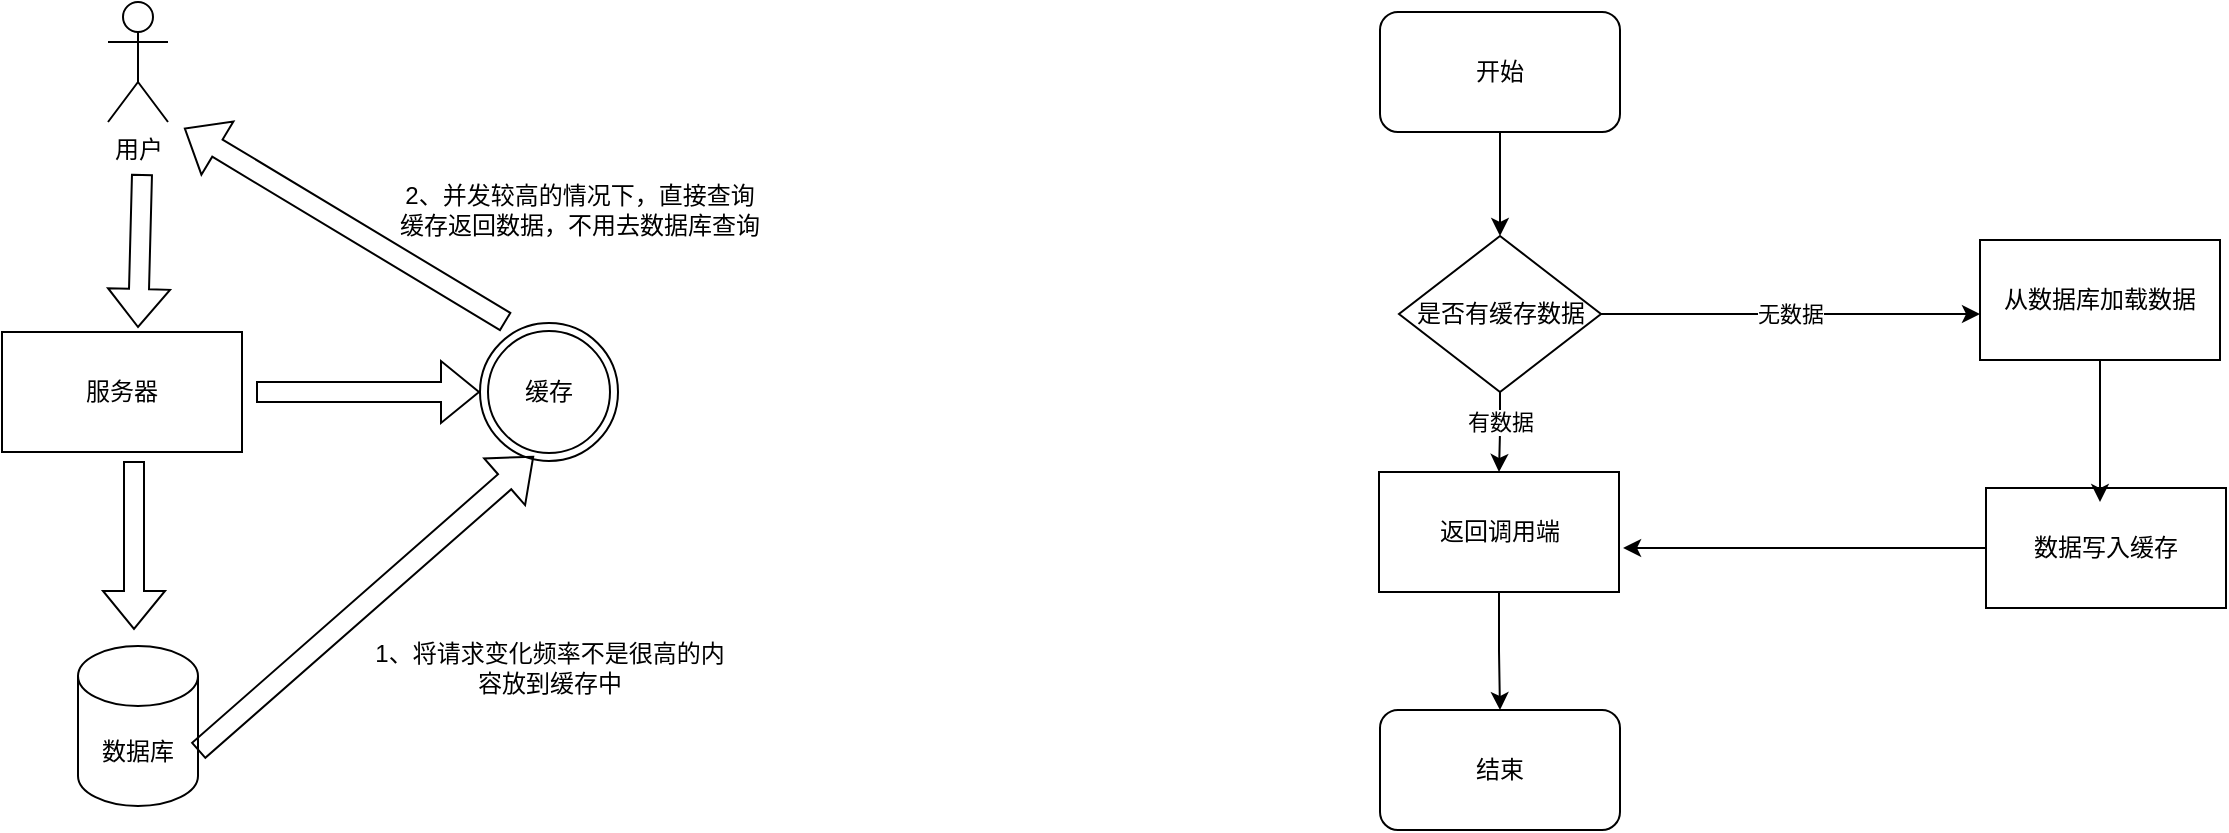 <mxfile version="23.1.1" type="github">
  <diagram name="第 1 页" id="pFApzu6o8nNjfaXYn5jQ">
    <mxGraphModel dx="1434" dy="756" grid="0" gridSize="10" guides="1" tooltips="1" connect="1" arrows="1" fold="1" page="1" pageScale="1" pageWidth="500000" pageHeight="400000" math="0" shadow="0">
      <root>
        <mxCell id="0" />
        <mxCell id="1" parent="0" />
        <mxCell id="H5bM3ZNqDUV5iSnoYgvx-1" value="用户" style="shape=umlActor;verticalLabelPosition=bottom;verticalAlign=top;html=1;outlineConnect=0;" parent="1" vertex="1">
          <mxGeometry x="349" y="195" width="30" height="60" as="geometry" />
        </mxCell>
        <mxCell id="H5bM3ZNqDUV5iSnoYgvx-2" value="数据库" style="shape=cylinder3;whiteSpace=wrap;html=1;boundedLbl=1;backgroundOutline=1;size=15;" parent="1" vertex="1">
          <mxGeometry x="334" y="517" width="60" height="80" as="geometry" />
        </mxCell>
        <mxCell id="H5bM3ZNqDUV5iSnoYgvx-3" value="服务器" style="rounded=0;whiteSpace=wrap;html=1;" parent="1" vertex="1">
          <mxGeometry x="296" y="360" width="120" height="60" as="geometry" />
        </mxCell>
        <mxCell id="H5bM3ZNqDUV5iSnoYgvx-4" value="缓存" style="ellipse;shape=doubleEllipse;whiteSpace=wrap;html=1;aspect=fixed;" parent="1" vertex="1">
          <mxGeometry x="535" y="355.5" width="69" height="69" as="geometry" />
        </mxCell>
        <mxCell id="H5bM3ZNqDUV5iSnoYgvx-7" value="" style="shape=flexArrow;endArrow=classic;html=1;rounded=0;" parent="1" edge="1">
          <mxGeometry width="50" height="50" relative="1" as="geometry">
            <mxPoint x="366" y="281" as="sourcePoint" />
            <mxPoint x="364" y="358" as="targetPoint" />
          </mxGeometry>
        </mxCell>
        <mxCell id="H5bM3ZNqDUV5iSnoYgvx-9" value="" style="shape=flexArrow;endArrow=classic;html=1;rounded=0;" parent="1" edge="1">
          <mxGeometry width="50" height="50" relative="1" as="geometry">
            <mxPoint x="362" y="424.5" as="sourcePoint" />
            <mxPoint x="362" y="509" as="targetPoint" />
          </mxGeometry>
        </mxCell>
        <mxCell id="H5bM3ZNqDUV5iSnoYgvx-10" value="" style="shape=flexArrow;endArrow=classic;html=1;rounded=0;" parent="1" target="H5bM3ZNqDUV5iSnoYgvx-4" edge="1">
          <mxGeometry width="50" height="50" relative="1" as="geometry">
            <mxPoint x="423" y="390" as="sourcePoint" />
            <mxPoint x="370" y="492.5" as="targetPoint" />
          </mxGeometry>
        </mxCell>
        <mxCell id="H5bM3ZNqDUV5iSnoYgvx-11" value="" style="shape=flexArrow;endArrow=classic;html=1;rounded=0;" parent="1" edge="1">
          <mxGeometry width="50" height="50" relative="1" as="geometry">
            <mxPoint x="548" y="355" as="sourcePoint" />
            <mxPoint x="387" y="258" as="targetPoint" />
          </mxGeometry>
        </mxCell>
        <mxCell id="H5bM3ZNqDUV5iSnoYgvx-12" value="" style="shape=flexArrow;endArrow=classic;html=1;rounded=0;exitX=1;exitY=0;exitDx=0;exitDy=52.5;exitPerimeter=0;entryX=0.391;entryY=0.964;entryDx=0;entryDy=0;entryPerimeter=0;" parent="1" source="H5bM3ZNqDUV5iSnoYgvx-2" target="H5bM3ZNqDUV5iSnoYgvx-4" edge="1">
          <mxGeometry width="50" height="50" relative="1" as="geometry">
            <mxPoint x="372" y="434.5" as="sourcePoint" />
            <mxPoint x="372" y="519" as="targetPoint" />
          </mxGeometry>
        </mxCell>
        <mxCell id="H5bM3ZNqDUV5iSnoYgvx-13" value="1、将请求变化频率不是很高的内容放到缓存中" style="text;html=1;strokeColor=none;fillColor=none;align=center;verticalAlign=middle;whiteSpace=wrap;rounded=0;" parent="1" vertex="1">
          <mxGeometry x="478" y="513" width="184" height="30" as="geometry" />
        </mxCell>
        <mxCell id="H5bM3ZNqDUV5iSnoYgvx-14" value="2、并发较高的情况下，直接查询缓存返回数据，不用去数据库查询" style="text;html=1;strokeColor=none;fillColor=none;align=center;verticalAlign=middle;whiteSpace=wrap;rounded=0;" parent="1" vertex="1">
          <mxGeometry x="493" y="284" width="184" height="30" as="geometry" />
        </mxCell>
        <mxCell id="rxdkcNJWBCKFdQhXTieW-7" style="edgeStyle=orthogonalEdgeStyle;rounded=0;orthogonalLoop=1;jettySize=auto;html=1;exitX=0.5;exitY=1;exitDx=0;exitDy=0;" edge="1" parent="1" source="rxdkcNJWBCKFdQhXTieW-1" target="rxdkcNJWBCKFdQhXTieW-2">
          <mxGeometry relative="1" as="geometry" />
        </mxCell>
        <mxCell id="rxdkcNJWBCKFdQhXTieW-1" value="开始" style="rounded=1;whiteSpace=wrap;html=1;" vertex="1" parent="1">
          <mxGeometry x="985" y="200" width="120" height="60" as="geometry" />
        </mxCell>
        <mxCell id="rxdkcNJWBCKFdQhXTieW-11" style="edgeStyle=orthogonalEdgeStyle;rounded=0;orthogonalLoop=1;jettySize=auto;html=1;exitX=0.5;exitY=1;exitDx=0;exitDy=0;entryX=0.5;entryY=0;entryDx=0;entryDy=0;" edge="1" parent="1" source="rxdkcNJWBCKFdQhXTieW-2" target="rxdkcNJWBCKFdQhXTieW-6">
          <mxGeometry relative="1" as="geometry" />
        </mxCell>
        <mxCell id="rxdkcNJWBCKFdQhXTieW-13" value="有数据" style="edgeLabel;html=1;align=center;verticalAlign=middle;resizable=0;points=[];" vertex="1" connectable="0" parent="rxdkcNJWBCKFdQhXTieW-11">
          <mxGeometry x="-0.259" relative="1" as="geometry">
            <mxPoint as="offset" />
          </mxGeometry>
        </mxCell>
        <mxCell id="rxdkcNJWBCKFdQhXTieW-2" value="是否有缓存数据" style="rhombus;whiteSpace=wrap;html=1;" vertex="1" parent="1">
          <mxGeometry x="994.5" y="312" width="101" height="78" as="geometry" />
        </mxCell>
        <mxCell id="rxdkcNJWBCKFdQhXTieW-3" value="结束" style="rounded=1;whiteSpace=wrap;html=1;" vertex="1" parent="1">
          <mxGeometry x="985" y="549" width="120" height="60" as="geometry" />
        </mxCell>
        <mxCell id="rxdkcNJWBCKFdQhXTieW-4" value="从数据库加载数据" style="rounded=0;whiteSpace=wrap;html=1;" vertex="1" parent="1">
          <mxGeometry x="1285" y="314" width="120" height="60" as="geometry" />
        </mxCell>
        <mxCell id="rxdkcNJWBCKFdQhXTieW-5" value="数据写入缓存" style="rounded=0;whiteSpace=wrap;html=1;" vertex="1" parent="1">
          <mxGeometry x="1288" y="438" width="120" height="60" as="geometry" />
        </mxCell>
        <mxCell id="rxdkcNJWBCKFdQhXTieW-12" style="edgeStyle=orthogonalEdgeStyle;rounded=0;orthogonalLoop=1;jettySize=auto;html=1;exitX=0.5;exitY=1;exitDx=0;exitDy=0;" edge="1" parent="1" source="rxdkcNJWBCKFdQhXTieW-6" target="rxdkcNJWBCKFdQhXTieW-3">
          <mxGeometry relative="1" as="geometry" />
        </mxCell>
        <mxCell id="rxdkcNJWBCKFdQhXTieW-6" value="返回调用端" style="rounded=0;whiteSpace=wrap;html=1;" vertex="1" parent="1">
          <mxGeometry x="984.5" y="430" width="120" height="60" as="geometry" />
        </mxCell>
        <mxCell id="rxdkcNJWBCKFdQhXTieW-8" value="无数据" style="edgeStyle=orthogonalEdgeStyle;rounded=0;orthogonalLoop=1;jettySize=auto;html=1;exitX=1;exitY=0.5;exitDx=0;exitDy=0;entryX=0;entryY=0.617;entryDx=0;entryDy=0;entryPerimeter=0;" edge="1" parent="1" source="rxdkcNJWBCKFdQhXTieW-2" target="rxdkcNJWBCKFdQhXTieW-4">
          <mxGeometry relative="1" as="geometry" />
        </mxCell>
        <mxCell id="rxdkcNJWBCKFdQhXTieW-9" style="edgeStyle=orthogonalEdgeStyle;rounded=0;orthogonalLoop=1;jettySize=auto;html=1;exitX=0.5;exitY=1;exitDx=0;exitDy=0;entryX=0.475;entryY=0.117;entryDx=0;entryDy=0;entryPerimeter=0;" edge="1" parent="1" source="rxdkcNJWBCKFdQhXTieW-4" target="rxdkcNJWBCKFdQhXTieW-5">
          <mxGeometry relative="1" as="geometry" />
        </mxCell>
        <mxCell id="rxdkcNJWBCKFdQhXTieW-10" style="edgeStyle=orthogonalEdgeStyle;rounded=0;orthogonalLoop=1;jettySize=auto;html=1;exitX=0;exitY=0.5;exitDx=0;exitDy=0;entryX=1.017;entryY=0.633;entryDx=0;entryDy=0;entryPerimeter=0;" edge="1" parent="1" source="rxdkcNJWBCKFdQhXTieW-5" target="rxdkcNJWBCKFdQhXTieW-6">
          <mxGeometry relative="1" as="geometry" />
        </mxCell>
      </root>
    </mxGraphModel>
  </diagram>
</mxfile>
